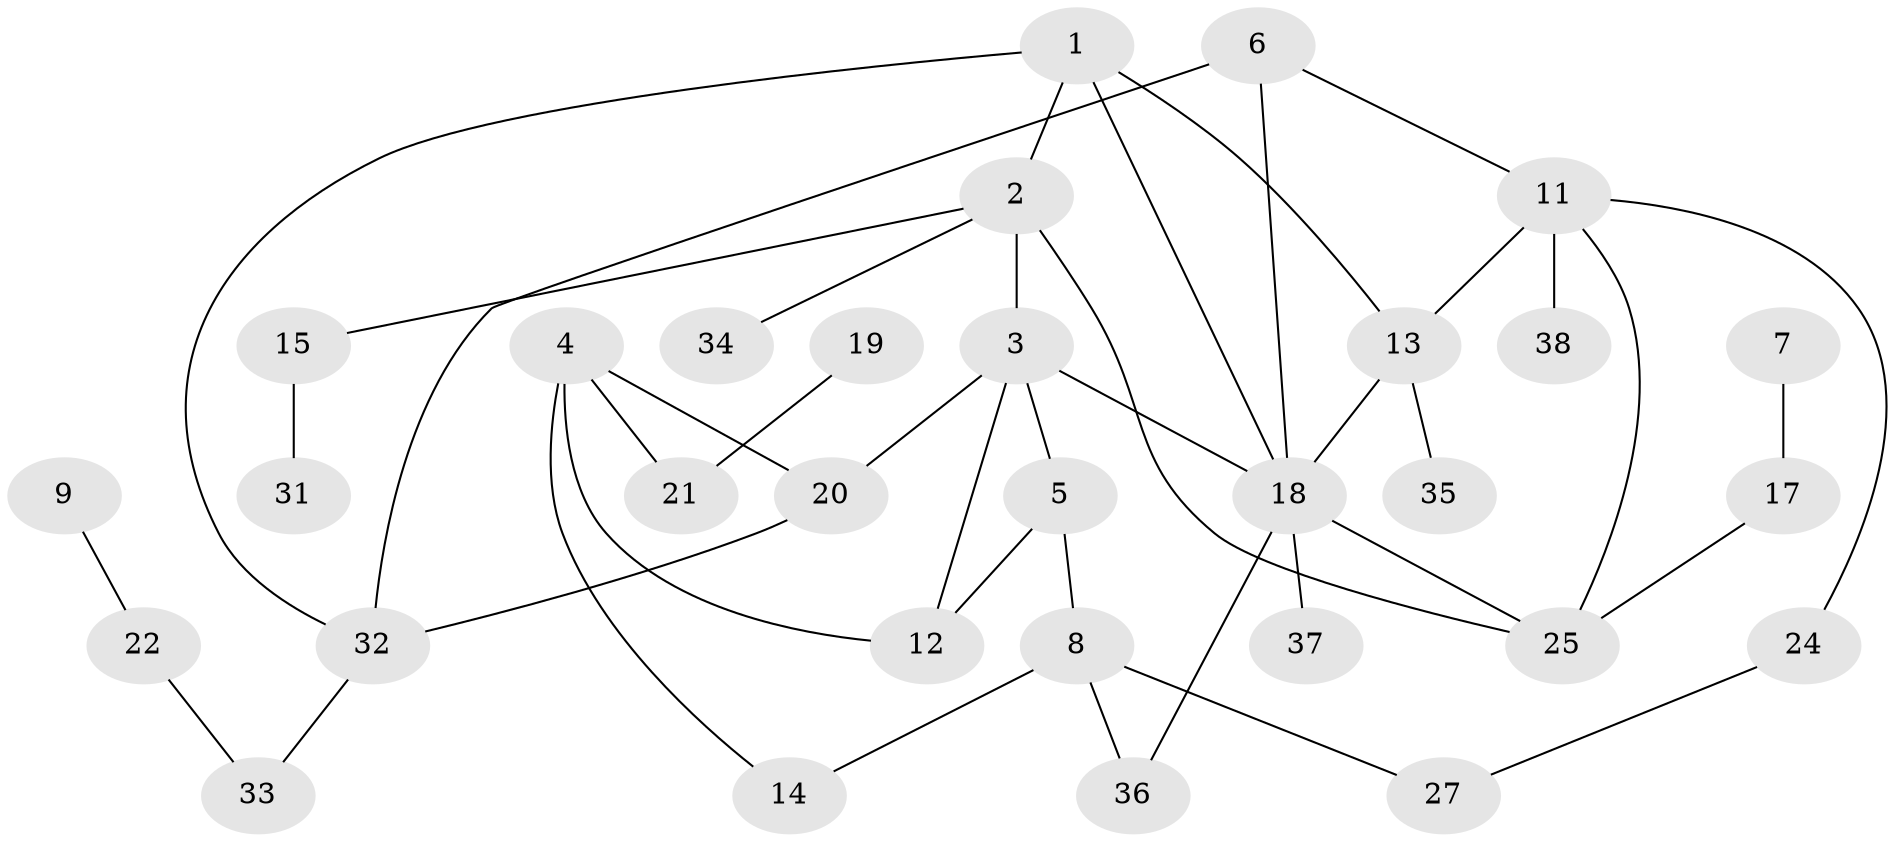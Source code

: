 // original degree distribution, {2: 0.3157894736842105, 3: 0.19736842105263158, 4: 0.07894736842105263, 1: 0.2631578947368421, 0: 0.07894736842105263, 5: 0.039473684210526314, 6: 0.02631578947368421}
// Generated by graph-tools (version 1.1) at 2025/47/03/04/25 22:47:55]
// undirected, 31 vertices, 42 edges
graph export_dot {
  node [color=gray90,style=filled];
  1;
  2;
  3;
  4;
  5;
  6;
  7;
  8;
  9;
  11;
  12;
  13;
  14;
  15;
  17;
  18;
  19;
  20;
  21;
  22;
  24;
  25;
  27;
  31;
  32;
  33;
  34;
  35;
  36;
  37;
  38;
  1 -- 2 [weight=1.0];
  1 -- 13 [weight=1.0];
  1 -- 18 [weight=1.0];
  1 -- 32 [weight=1.0];
  2 -- 3 [weight=1.0];
  2 -- 15 [weight=1.0];
  2 -- 25 [weight=1.0];
  2 -- 34 [weight=1.0];
  3 -- 5 [weight=1.0];
  3 -- 12 [weight=1.0];
  3 -- 18 [weight=2.0];
  3 -- 20 [weight=1.0];
  4 -- 12 [weight=1.0];
  4 -- 14 [weight=1.0];
  4 -- 20 [weight=1.0];
  4 -- 21 [weight=1.0];
  5 -- 8 [weight=1.0];
  5 -- 12 [weight=1.0];
  6 -- 11 [weight=1.0];
  6 -- 18 [weight=1.0];
  6 -- 32 [weight=2.0];
  7 -- 17 [weight=1.0];
  8 -- 14 [weight=1.0];
  8 -- 27 [weight=1.0];
  8 -- 36 [weight=1.0];
  9 -- 22 [weight=1.0];
  11 -- 13 [weight=1.0];
  11 -- 24 [weight=1.0];
  11 -- 25 [weight=1.0];
  11 -- 38 [weight=1.0];
  13 -- 18 [weight=1.0];
  13 -- 35 [weight=1.0];
  15 -- 31 [weight=1.0];
  17 -- 25 [weight=1.0];
  18 -- 25 [weight=1.0];
  18 -- 36 [weight=1.0];
  18 -- 37 [weight=1.0];
  19 -- 21 [weight=1.0];
  20 -- 32 [weight=1.0];
  22 -- 33 [weight=1.0];
  24 -- 27 [weight=1.0];
  32 -- 33 [weight=1.0];
}
